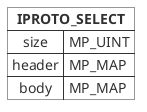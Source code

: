 @startuml

skinparam map {
    HyperlinkColor #0077FF
    FontColor #313131
    BorderColor #313131
    BackgroundColor transparent
}

map "**IPROTO_SELECT**" as IPROTO_SELECT {
    size => MP_UINT
    header => MP_MAP
    body => MP_MAP
}

@enduml

